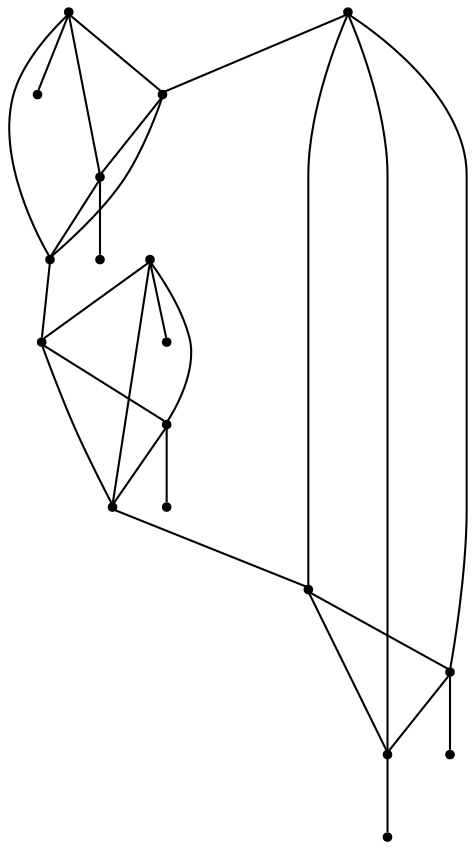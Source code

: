 graph {
  node [shape=point,comment="{\"directed\":false,\"doi\":\"10.1007/978-3-662-45803-7_1\",\"figure\":\"? (3)\"}"]

  v0 [pos="1621.0676263495627,1941.6648474214971"]
  v1 [pos="1030.083235921866,1941.6648474214971"]
  v2 [pos="1502.869975230511,1941.6648474214971"]
  v3 [pos="1621.0676263495627,2059.8392010318967"]
  v4 [pos="1621.0676263495627,2118.9243263630115"]
  v5 [pos="1502.869975230511,2059.8392010318967"]
  v6 [pos="1502.869975230511,2118.9243263630115"]
  v7 [pos="1384.672196863145,1941.6648474214971"]
  v8 [pos="1266.4745457440936,1941.6648474214971"]
  v9 [pos="1384.672196863145,2059.8392010318967"]
  v10 [pos="1384.672196863145,2118.9243263630115"]
  v11 [pos="1266.4745457440936,2059.8392010318967"]
  v12 [pos="1266.4745457440936,2118.9243263630115"]
  v13 [pos="1148.2809665711138,1941.6648474214971"]
  v14 [pos="1148.2809665711138,2059.8392010318967"]
  v15 [pos="1148.2809665711138,2118.9243263630115"]
  v16 [pos="1030.083235921866,2059.8392010318967"]
  v17 [pos="1030.083235921866,2118.9243263630115"]

  v0 -- v1 [id="-1",pos="1621.0676263495627,1941.6648474214971 1325.5722896929437,1853.0350920478404 1325.5722896929437,1853.0350920478404 1030.083235921866,1941.6648474214971"]
  v16 -- v13 [id="-2",pos="1030.083235921866,2059.8392010318967 1148.2809665711138,1941.6648474214971 1148.2809665711138,1941.6648474214971 1148.2809665711138,1941.6648474214971"]
  v16 -- v1 [id="-3",pos="1030.083235921866,2059.8392010318967 1030.083235921866,1941.6648474214971 1030.083235921866,1941.6648474214971 1030.083235921866,1941.6648474214971"]
  v16 -- v14 [id="-4",pos="1030.083235921866,2059.8392010318967 1148.2809665711138,2059.8392010318967 1148.2809665711138,2059.8392010318967 1148.2809665711138,2059.8392010318967"]
  v16 -- v17 [id="-5",pos="1030.083235921866,2059.8392010318967 1030.083235921866,2118.9243263630115 1030.083235921866,2118.9243263630115 1030.083235921866,2118.9243263630115"]
  v1 -- v14 [id="-6",pos="1030.083235921866,1941.6648474214971 1148.2809665711138,2059.8392010318967 1148.2809665711138,2059.8392010318967 1148.2809665711138,2059.8392010318967"]
  v1 -- v13 [id="-7",pos="1030.083235921866,1941.6648474214971 1148.2809665711138,1941.6648474214971 1148.2809665711138,1941.6648474214971 1148.2809665711138,1941.6648474214971"]
  v14 -- v15 [id="-8",pos="1148.2809665711138,2059.8392010318967 1148.2809665711138,2118.9243263630115 1148.2809665711138,2118.9243263630115 1148.2809665711138,2118.9243263630115"]
  v14 -- v13 [id="-9",pos="1148.2809665711138,2059.8392010318967 1148.2809665711138,1941.6648474214971 1148.2809665711138,1941.6648474214971 1148.2809665711138,1941.6648474214971"]
  v13 -- v8 [id="-10",pos="1148.2809665711138,1941.6648474214971 1266.4745457440936,1941.6648474214971 1266.4745457440936,1941.6648474214971 1266.4745457440936,1941.6648474214971"]
  v11 -- v9 [id="-11",pos="1266.4745457440936,2059.8392010318967 1384.672196863145,2059.8392010318967 1384.672196863145,2059.8392010318967 1384.672196863145,2059.8392010318967"]
  v11 -- v8 [id="-12",pos="1266.4745457440936,2059.8392010318967 1266.4745457440936,1941.6648474214971 1266.4745457440936,1941.6648474214971 1266.4745457440936,1941.6648474214971"]
  v11 -- v12 [id="-13",pos="1266.4745457440936,2059.8392010318967 1266.4745457440936,2118.9243263630115 1266.4745457440936,2118.9243263630115 1266.4745457440936,2118.9243263630115"]
  v11 -- v7 [id="-14",pos="1266.4745457440936,2059.8392010318967 1384.672196863145,1941.6648474214971 1384.672196863145,1941.6648474214971 1384.672196863145,1941.6648474214971"]
  v8 -- v9 [id="-15",pos="1266.4745457440936,1941.6648474214971 1384.672196863145,2059.8392010318967 1384.672196863145,2059.8392010318967 1384.672196863145,2059.8392010318967"]
  v9 -- v7 [id="-16",pos="1384.672196863145,2059.8392010318967 1384.672196863145,1941.6648474214971 1384.672196863145,1941.6648474214971 1384.672196863145,1941.6648474214971"]
  v9 -- v10 [id="-17",pos="1384.672196863145,2059.8392010318967 1384.672196863145,2118.9243263630115 1384.672196863145,2118.9243263630115 1384.672196863145,2118.9243263630115"]
  v7 -- v8 [id="-18",pos="1384.672196863145,1941.6648474214971 1266.4745457440936,1941.6648474214971 1266.4745457440936,1941.6648474214971 1266.4745457440936,1941.6648474214971"]
  v7 -- v2 [id="-19",pos="1384.672196863145,1941.6648474214971 1502.869975230511,1941.6648474214971 1502.869975230511,1941.6648474214971 1502.869975230511,1941.6648474214971"]
  v5 -- v6 [id="-20",pos="1502.869975230511,2059.8392010318967 1502.869975230511,2118.9243263630115 1502.869975230511,2118.9243263630115 1502.869975230511,2118.9243263630115"]
  v5 -- v3 [id="-21",pos="1502.869975230511,2059.8392010318967 1621.0676263495627,2059.8392010318967 1621.0676263495627,2059.8392010318967 1621.0676263495627,2059.8392010318967"]
  v5 -- v0 [id="-22",pos="1502.869975230511,2059.8392010318967 1621.0676263495627,1941.6648474214971 1621.0676263495627,1941.6648474214971 1621.0676263495627,1941.6648474214971"]
  v2 -- v5 [id="-23",pos="1502.869975230511,1941.6648474214971 1502.869975230511,2059.8392010318967 1502.869975230511,2059.8392010318967 1502.869975230511,2059.8392010318967"]
  v3 -- v4 [id="-24",pos="1621.0676263495627,2059.8392010318967 1621.0676263495627,2118.9243263630115 1621.0676263495627,2118.9243263630115 1621.0676263495627,2118.9243263630115"]
  v3 -- v2 [id="-25",pos="1621.0676263495627,2059.8392010318967 1502.869975230511,1941.6648474214971 1502.869975230511,1941.6648474214971 1502.869975230511,1941.6648474214971"]
  v3 -- v0 [id="-26",pos="1621.0676263495627,2059.8392010318967 1621.0676263495627,1941.6648474214971 1621.0676263495627,1941.6648474214971 1621.0676263495627,1941.6648474214971"]
  v0 -- v2 [id="-27",pos="1621.0676263495627,1941.6648474214971 1502.869975230511,1941.6648474214971 1502.869975230511,1941.6648474214971 1502.869975230511,1941.6648474214971"]
}